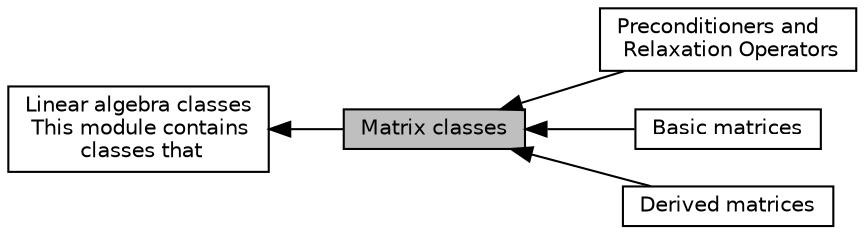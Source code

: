 digraph "Matrix classes"
{
  edge [fontname="Helvetica",fontsize="10",labelfontname="Helvetica",labelfontsize="10"];
  node [fontname="Helvetica",fontsize="10",shape=box];
  rankdir=LR;
  Node2 [label="Linear algebra classes\l This module contains\l classes that",height=0.2,width=0.4,color="black", fillcolor="white", style="filled",URL="$group__LAC.html",tooltip="involve linear algebra, i.e., those associated with matrices, vectors, and the solution of linear sys..."];
  Node5 [label="Preconditioners and\l Relaxation Operators",height=0.2,width=0.4,color="black", fillcolor="white", style="filled",URL="$group__Preconditioners.html",tooltip=" "];
  Node3 [label="Basic matrices",height=0.2,width=0.4,color="black", fillcolor="white", style="filled",URL="$group__Matrix1.html",tooltip="These are the actual matrix classes provided by deal.II. It is possible to store values in them and r..."];
  Node4 [label="Derived matrices",height=0.2,width=0.4,color="black", fillcolor="white", style="filled",URL="$group__Matrix2.html",tooltip="These matrices are built on top of the basic matrices. They perform special operations using the inte..."];
  Node1 [label="Matrix classes",height=0.2,width=0.4,color="black", fillcolor="grey75", style="filled", fontcolor="black",tooltip="deal.II comes with a number of different matrix classes, tailored to the various purposes for which m..."];
  Node2->Node1 [shape=plaintext, dir="back", style="solid"];
  Node1->Node3 [shape=plaintext, dir="back", style="solid"];
  Node1->Node4 [shape=plaintext, dir="back", style="solid"];
  Node1->Node5 [shape=plaintext, dir="back", style="solid"];
}
